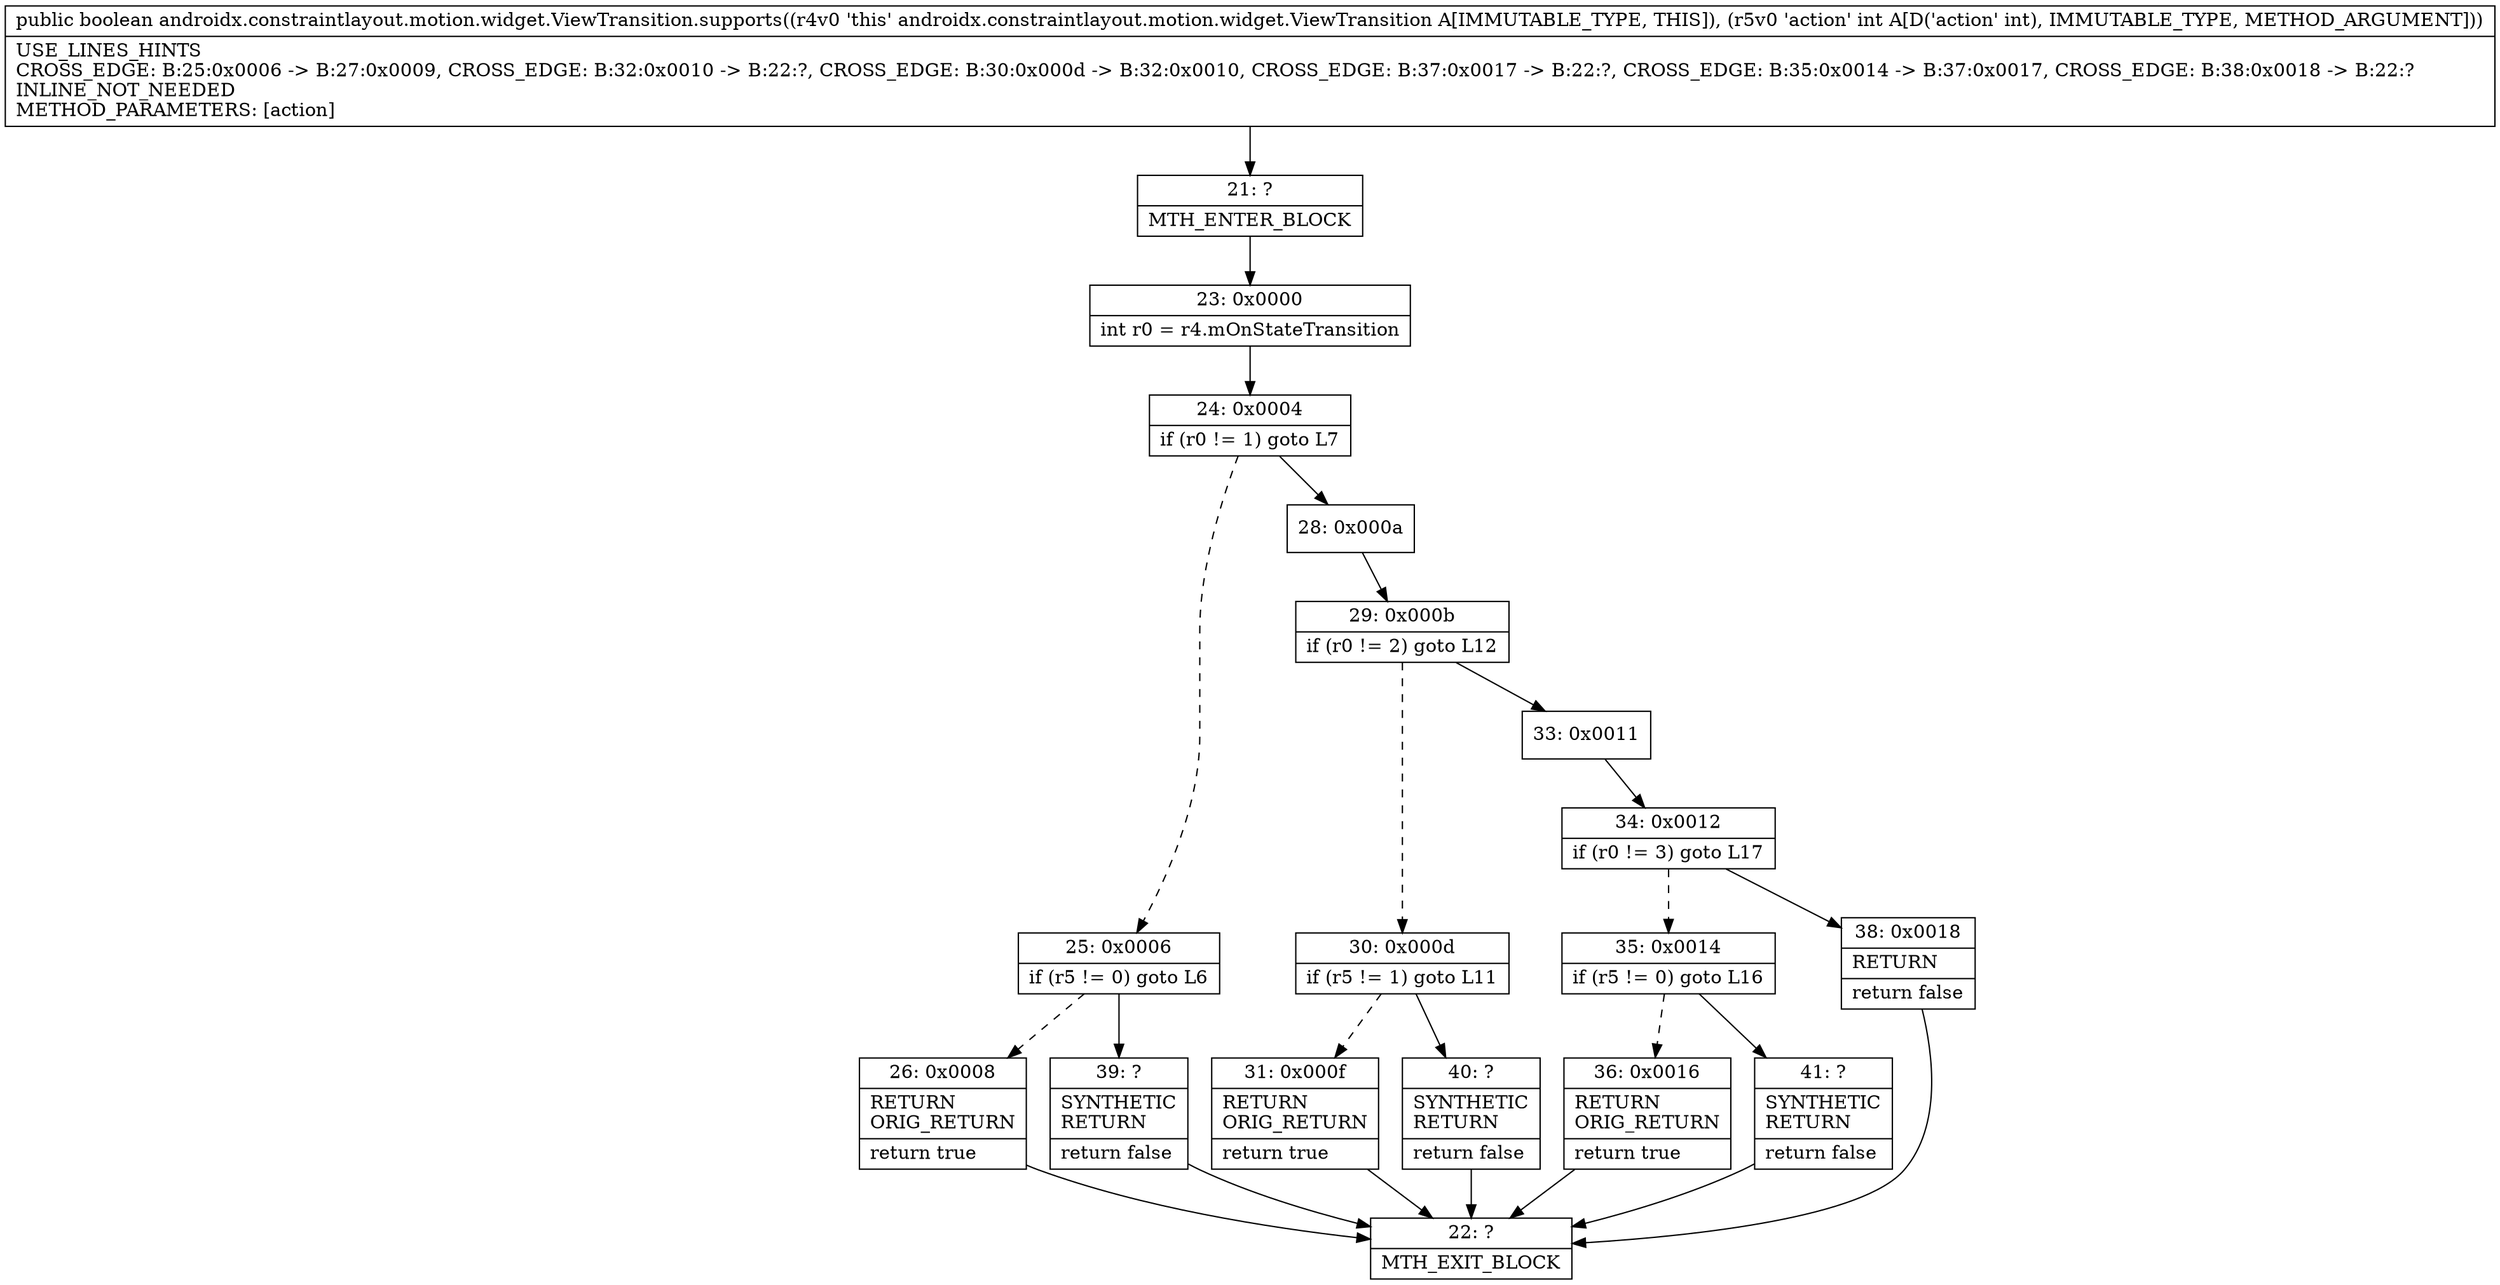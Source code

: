 digraph "CFG forandroidx.constraintlayout.motion.widget.ViewTransition.supports(I)Z" {
Node_21 [shape=record,label="{21\:\ ?|MTH_ENTER_BLOCK\l}"];
Node_23 [shape=record,label="{23\:\ 0x0000|int r0 = r4.mOnStateTransition\l}"];
Node_24 [shape=record,label="{24\:\ 0x0004|if (r0 != 1) goto L7\l}"];
Node_25 [shape=record,label="{25\:\ 0x0006|if (r5 != 0) goto L6\l}"];
Node_26 [shape=record,label="{26\:\ 0x0008|RETURN\lORIG_RETURN\l|return true\l}"];
Node_22 [shape=record,label="{22\:\ ?|MTH_EXIT_BLOCK\l}"];
Node_39 [shape=record,label="{39\:\ ?|SYNTHETIC\lRETURN\l|return false\l}"];
Node_28 [shape=record,label="{28\:\ 0x000a}"];
Node_29 [shape=record,label="{29\:\ 0x000b|if (r0 != 2) goto L12\l}"];
Node_30 [shape=record,label="{30\:\ 0x000d|if (r5 != 1) goto L11\l}"];
Node_31 [shape=record,label="{31\:\ 0x000f|RETURN\lORIG_RETURN\l|return true\l}"];
Node_40 [shape=record,label="{40\:\ ?|SYNTHETIC\lRETURN\l|return false\l}"];
Node_33 [shape=record,label="{33\:\ 0x0011}"];
Node_34 [shape=record,label="{34\:\ 0x0012|if (r0 != 3) goto L17\l}"];
Node_35 [shape=record,label="{35\:\ 0x0014|if (r5 != 0) goto L16\l}"];
Node_36 [shape=record,label="{36\:\ 0x0016|RETURN\lORIG_RETURN\l|return true\l}"];
Node_41 [shape=record,label="{41\:\ ?|SYNTHETIC\lRETURN\l|return false\l}"];
Node_38 [shape=record,label="{38\:\ 0x0018|RETURN\l|return false\l}"];
MethodNode[shape=record,label="{public boolean androidx.constraintlayout.motion.widget.ViewTransition.supports((r4v0 'this' androidx.constraintlayout.motion.widget.ViewTransition A[IMMUTABLE_TYPE, THIS]), (r5v0 'action' int A[D('action' int), IMMUTABLE_TYPE, METHOD_ARGUMENT]))  | USE_LINES_HINTS\lCROSS_EDGE: B:25:0x0006 \-\> B:27:0x0009, CROSS_EDGE: B:32:0x0010 \-\> B:22:?, CROSS_EDGE: B:30:0x000d \-\> B:32:0x0010, CROSS_EDGE: B:37:0x0017 \-\> B:22:?, CROSS_EDGE: B:35:0x0014 \-\> B:37:0x0017, CROSS_EDGE: B:38:0x0018 \-\> B:22:?\lINLINE_NOT_NEEDED\lMETHOD_PARAMETERS: [action]\l}"];
MethodNode -> Node_21;Node_21 -> Node_23;
Node_23 -> Node_24;
Node_24 -> Node_25[style=dashed];
Node_24 -> Node_28;
Node_25 -> Node_26[style=dashed];
Node_25 -> Node_39;
Node_26 -> Node_22;
Node_39 -> Node_22;
Node_28 -> Node_29;
Node_29 -> Node_30[style=dashed];
Node_29 -> Node_33;
Node_30 -> Node_31[style=dashed];
Node_30 -> Node_40;
Node_31 -> Node_22;
Node_40 -> Node_22;
Node_33 -> Node_34;
Node_34 -> Node_35[style=dashed];
Node_34 -> Node_38;
Node_35 -> Node_36[style=dashed];
Node_35 -> Node_41;
Node_36 -> Node_22;
Node_41 -> Node_22;
Node_38 -> Node_22;
}

